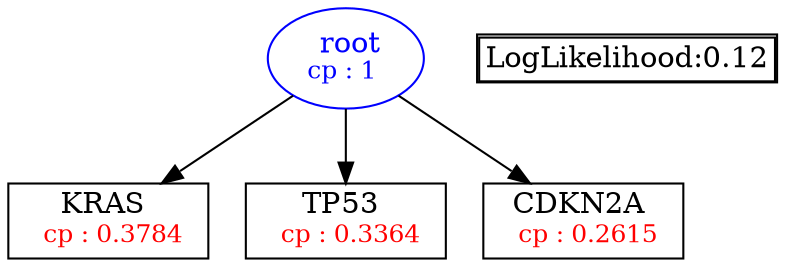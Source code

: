 digraph tree {
    "root" [label=<<font color='Blue'> root</font><br/><font color='Blue' POINT-SIZE='12'>cp : 1 </font>>, shape=oval, color=Blue];
    "S1" [label =<KRAS <br/> <font color='Red' POINT-SIZE='12'> cp : 0.3784 </font>>, shape=box];
    "S2" [label =<TP53 <br/> <font color='Red' POINT-SIZE='12'> cp : 0.3364 </font>>, shape=box];
    "S3" [label =<CDKN2A <br/> <font color='Red' POINT-SIZE='12'> cp : 0.2615 </font>>, shape=box];
    "root" -> "S1";
    "root" -> "S2";
    "root" -> "S3";

    node[shape=plaintext]
    fontsize="10"
    struct1 [label=
    <<TABLE BORDER="1" CELLBORDER="1" CELLSPACING="0" >
    <TR><TD ALIGN="LEFT">LogLikelihood:0.12</TD></TR>
    </TABLE>>];

}
